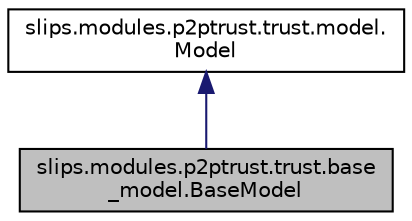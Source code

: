 digraph "slips.modules.p2ptrust.trust.base_model.BaseModel"
{
 // LATEX_PDF_SIZE
  bgcolor="transparent";
  edge [fontname="Helvetica",fontsize="10",labelfontname="Helvetica",labelfontsize="10"];
  node [fontname="Helvetica",fontsize="10",shape=record];
  Node1 [label="slips.modules.p2ptrust.trust.base\l_model.BaseModel",height=0.2,width=0.4,color="black", fillcolor="grey75", style="filled", fontcolor="black",tooltip=" "];
  Node2 -> Node1 [dir="back",color="midnightblue",fontsize="10",style="solid",fontname="Helvetica"];
  Node2 [label="slips.modules.p2ptrust.trust.model.\lModel",height=0.2,width=0.4,color="black",URL="$df/d4b/classslips_1_1modules_1_1p2ptrust_1_1trust_1_1model_1_1_model.html",tooltip=" "];
}
